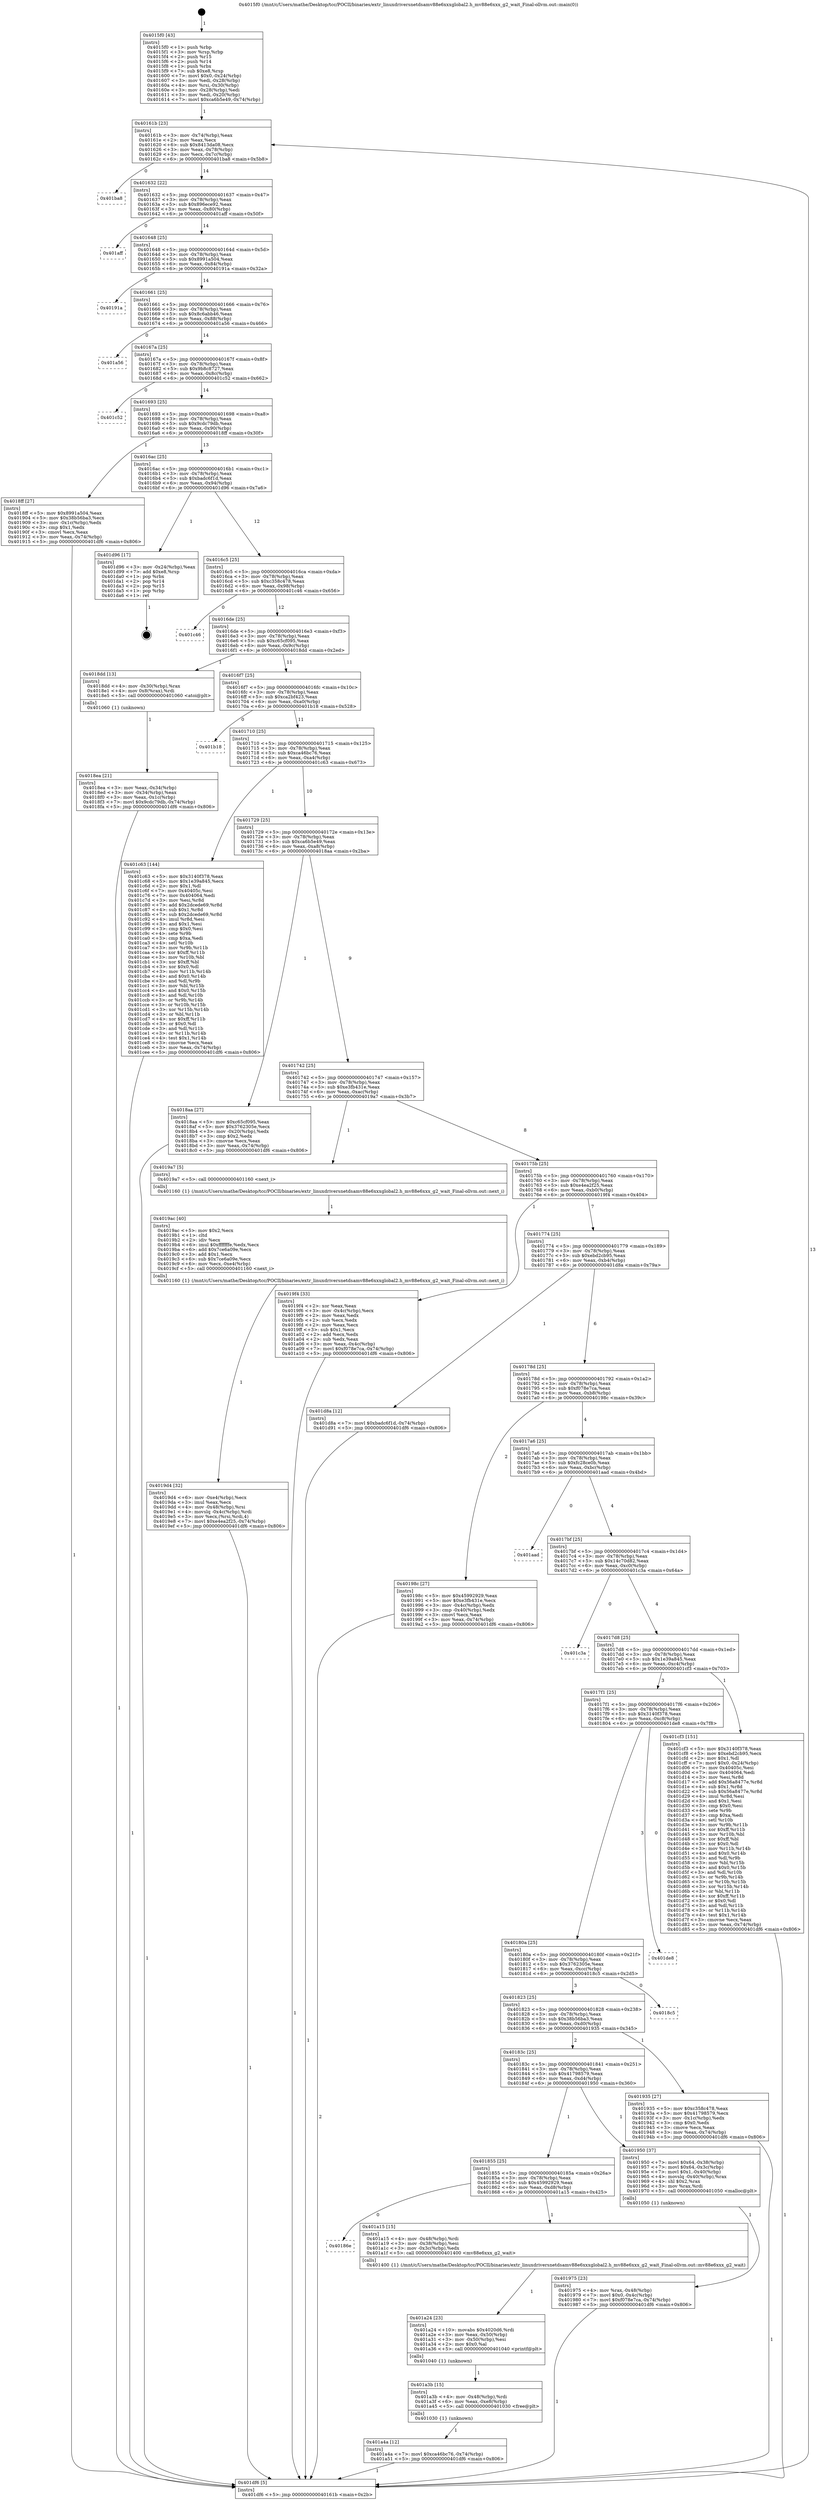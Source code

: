 digraph "0x4015f0" {
  label = "0x4015f0 (/mnt/c/Users/mathe/Desktop/tcc/POCII/binaries/extr_linuxdriversnetdsamv88e6xxxglobal2.h_mv88e6xxx_g2_wait_Final-ollvm.out::main(0))"
  labelloc = "t"
  node[shape=record]

  Entry [label="",width=0.3,height=0.3,shape=circle,fillcolor=black,style=filled]
  "0x40161b" [label="{
     0x40161b [23]\l
     | [instrs]\l
     &nbsp;&nbsp;0x40161b \<+3\>: mov -0x74(%rbp),%eax\l
     &nbsp;&nbsp;0x40161e \<+2\>: mov %eax,%ecx\l
     &nbsp;&nbsp;0x401620 \<+6\>: sub $0x8413da08,%ecx\l
     &nbsp;&nbsp;0x401626 \<+3\>: mov %eax,-0x78(%rbp)\l
     &nbsp;&nbsp;0x401629 \<+3\>: mov %ecx,-0x7c(%rbp)\l
     &nbsp;&nbsp;0x40162c \<+6\>: je 0000000000401ba8 \<main+0x5b8\>\l
  }"]
  "0x401ba8" [label="{
     0x401ba8\l
  }", style=dashed]
  "0x401632" [label="{
     0x401632 [22]\l
     | [instrs]\l
     &nbsp;&nbsp;0x401632 \<+5\>: jmp 0000000000401637 \<main+0x47\>\l
     &nbsp;&nbsp;0x401637 \<+3\>: mov -0x78(%rbp),%eax\l
     &nbsp;&nbsp;0x40163a \<+5\>: sub $0x896ece92,%eax\l
     &nbsp;&nbsp;0x40163f \<+3\>: mov %eax,-0x80(%rbp)\l
     &nbsp;&nbsp;0x401642 \<+6\>: je 0000000000401aff \<main+0x50f\>\l
  }"]
  Exit [label="",width=0.3,height=0.3,shape=circle,fillcolor=black,style=filled,peripheries=2]
  "0x401aff" [label="{
     0x401aff\l
  }", style=dashed]
  "0x401648" [label="{
     0x401648 [25]\l
     | [instrs]\l
     &nbsp;&nbsp;0x401648 \<+5\>: jmp 000000000040164d \<main+0x5d\>\l
     &nbsp;&nbsp;0x40164d \<+3\>: mov -0x78(%rbp),%eax\l
     &nbsp;&nbsp;0x401650 \<+5\>: sub $0x8991a504,%eax\l
     &nbsp;&nbsp;0x401655 \<+6\>: mov %eax,-0x84(%rbp)\l
     &nbsp;&nbsp;0x40165b \<+6\>: je 000000000040191a \<main+0x32a\>\l
  }"]
  "0x401a4a" [label="{
     0x401a4a [12]\l
     | [instrs]\l
     &nbsp;&nbsp;0x401a4a \<+7\>: movl $0xca46bc76,-0x74(%rbp)\l
     &nbsp;&nbsp;0x401a51 \<+5\>: jmp 0000000000401df6 \<main+0x806\>\l
  }"]
  "0x40191a" [label="{
     0x40191a\l
  }", style=dashed]
  "0x401661" [label="{
     0x401661 [25]\l
     | [instrs]\l
     &nbsp;&nbsp;0x401661 \<+5\>: jmp 0000000000401666 \<main+0x76\>\l
     &nbsp;&nbsp;0x401666 \<+3\>: mov -0x78(%rbp),%eax\l
     &nbsp;&nbsp;0x401669 \<+5\>: sub $0x8c6abb46,%eax\l
     &nbsp;&nbsp;0x40166e \<+6\>: mov %eax,-0x88(%rbp)\l
     &nbsp;&nbsp;0x401674 \<+6\>: je 0000000000401a56 \<main+0x466\>\l
  }"]
  "0x401a3b" [label="{
     0x401a3b [15]\l
     | [instrs]\l
     &nbsp;&nbsp;0x401a3b \<+4\>: mov -0x48(%rbp),%rdi\l
     &nbsp;&nbsp;0x401a3f \<+6\>: mov %eax,-0xe8(%rbp)\l
     &nbsp;&nbsp;0x401a45 \<+5\>: call 0000000000401030 \<free@plt\>\l
     | [calls]\l
     &nbsp;&nbsp;0x401030 \{1\} (unknown)\l
  }"]
  "0x401a56" [label="{
     0x401a56\l
  }", style=dashed]
  "0x40167a" [label="{
     0x40167a [25]\l
     | [instrs]\l
     &nbsp;&nbsp;0x40167a \<+5\>: jmp 000000000040167f \<main+0x8f\>\l
     &nbsp;&nbsp;0x40167f \<+3\>: mov -0x78(%rbp),%eax\l
     &nbsp;&nbsp;0x401682 \<+5\>: sub $0x9b8c8727,%eax\l
     &nbsp;&nbsp;0x401687 \<+6\>: mov %eax,-0x8c(%rbp)\l
     &nbsp;&nbsp;0x40168d \<+6\>: je 0000000000401c52 \<main+0x662\>\l
  }"]
  "0x401a24" [label="{
     0x401a24 [23]\l
     | [instrs]\l
     &nbsp;&nbsp;0x401a24 \<+10\>: movabs $0x4020d6,%rdi\l
     &nbsp;&nbsp;0x401a2e \<+3\>: mov %eax,-0x50(%rbp)\l
     &nbsp;&nbsp;0x401a31 \<+3\>: mov -0x50(%rbp),%esi\l
     &nbsp;&nbsp;0x401a34 \<+2\>: mov $0x0,%al\l
     &nbsp;&nbsp;0x401a36 \<+5\>: call 0000000000401040 \<printf@plt\>\l
     | [calls]\l
     &nbsp;&nbsp;0x401040 \{1\} (unknown)\l
  }"]
  "0x401c52" [label="{
     0x401c52\l
  }", style=dashed]
  "0x401693" [label="{
     0x401693 [25]\l
     | [instrs]\l
     &nbsp;&nbsp;0x401693 \<+5\>: jmp 0000000000401698 \<main+0xa8\>\l
     &nbsp;&nbsp;0x401698 \<+3\>: mov -0x78(%rbp),%eax\l
     &nbsp;&nbsp;0x40169b \<+5\>: sub $0x9cdc79db,%eax\l
     &nbsp;&nbsp;0x4016a0 \<+6\>: mov %eax,-0x90(%rbp)\l
     &nbsp;&nbsp;0x4016a6 \<+6\>: je 00000000004018ff \<main+0x30f\>\l
  }"]
  "0x40186e" [label="{
     0x40186e\l
  }", style=dashed]
  "0x4018ff" [label="{
     0x4018ff [27]\l
     | [instrs]\l
     &nbsp;&nbsp;0x4018ff \<+5\>: mov $0x8991a504,%eax\l
     &nbsp;&nbsp;0x401904 \<+5\>: mov $0x38b56ba3,%ecx\l
     &nbsp;&nbsp;0x401909 \<+3\>: mov -0x1c(%rbp),%edx\l
     &nbsp;&nbsp;0x40190c \<+3\>: cmp $0x1,%edx\l
     &nbsp;&nbsp;0x40190f \<+3\>: cmovl %ecx,%eax\l
     &nbsp;&nbsp;0x401912 \<+3\>: mov %eax,-0x74(%rbp)\l
     &nbsp;&nbsp;0x401915 \<+5\>: jmp 0000000000401df6 \<main+0x806\>\l
  }"]
  "0x4016ac" [label="{
     0x4016ac [25]\l
     | [instrs]\l
     &nbsp;&nbsp;0x4016ac \<+5\>: jmp 00000000004016b1 \<main+0xc1\>\l
     &nbsp;&nbsp;0x4016b1 \<+3\>: mov -0x78(%rbp),%eax\l
     &nbsp;&nbsp;0x4016b4 \<+5\>: sub $0xbadc6f1d,%eax\l
     &nbsp;&nbsp;0x4016b9 \<+6\>: mov %eax,-0x94(%rbp)\l
     &nbsp;&nbsp;0x4016bf \<+6\>: je 0000000000401d96 \<main+0x7a6\>\l
  }"]
  "0x401a15" [label="{
     0x401a15 [15]\l
     | [instrs]\l
     &nbsp;&nbsp;0x401a15 \<+4\>: mov -0x48(%rbp),%rdi\l
     &nbsp;&nbsp;0x401a19 \<+3\>: mov -0x38(%rbp),%esi\l
     &nbsp;&nbsp;0x401a1c \<+3\>: mov -0x3c(%rbp),%edx\l
     &nbsp;&nbsp;0x401a1f \<+5\>: call 0000000000401400 \<mv88e6xxx_g2_wait\>\l
     | [calls]\l
     &nbsp;&nbsp;0x401400 \{1\} (/mnt/c/Users/mathe/Desktop/tcc/POCII/binaries/extr_linuxdriversnetdsamv88e6xxxglobal2.h_mv88e6xxx_g2_wait_Final-ollvm.out::mv88e6xxx_g2_wait)\l
  }"]
  "0x401d96" [label="{
     0x401d96 [17]\l
     | [instrs]\l
     &nbsp;&nbsp;0x401d96 \<+3\>: mov -0x24(%rbp),%eax\l
     &nbsp;&nbsp;0x401d99 \<+7\>: add $0xe8,%rsp\l
     &nbsp;&nbsp;0x401da0 \<+1\>: pop %rbx\l
     &nbsp;&nbsp;0x401da1 \<+2\>: pop %r14\l
     &nbsp;&nbsp;0x401da3 \<+2\>: pop %r15\l
     &nbsp;&nbsp;0x401da5 \<+1\>: pop %rbp\l
     &nbsp;&nbsp;0x401da6 \<+1\>: ret\l
  }"]
  "0x4016c5" [label="{
     0x4016c5 [25]\l
     | [instrs]\l
     &nbsp;&nbsp;0x4016c5 \<+5\>: jmp 00000000004016ca \<main+0xda\>\l
     &nbsp;&nbsp;0x4016ca \<+3\>: mov -0x78(%rbp),%eax\l
     &nbsp;&nbsp;0x4016cd \<+5\>: sub $0xc358c478,%eax\l
     &nbsp;&nbsp;0x4016d2 \<+6\>: mov %eax,-0x98(%rbp)\l
     &nbsp;&nbsp;0x4016d8 \<+6\>: je 0000000000401c46 \<main+0x656\>\l
  }"]
  "0x4019d4" [label="{
     0x4019d4 [32]\l
     | [instrs]\l
     &nbsp;&nbsp;0x4019d4 \<+6\>: mov -0xe4(%rbp),%ecx\l
     &nbsp;&nbsp;0x4019da \<+3\>: imul %eax,%ecx\l
     &nbsp;&nbsp;0x4019dd \<+4\>: mov -0x48(%rbp),%rsi\l
     &nbsp;&nbsp;0x4019e1 \<+4\>: movslq -0x4c(%rbp),%rdi\l
     &nbsp;&nbsp;0x4019e5 \<+3\>: mov %ecx,(%rsi,%rdi,4)\l
     &nbsp;&nbsp;0x4019e8 \<+7\>: movl $0xe4ea2f25,-0x74(%rbp)\l
     &nbsp;&nbsp;0x4019ef \<+5\>: jmp 0000000000401df6 \<main+0x806\>\l
  }"]
  "0x401c46" [label="{
     0x401c46\l
  }", style=dashed]
  "0x4016de" [label="{
     0x4016de [25]\l
     | [instrs]\l
     &nbsp;&nbsp;0x4016de \<+5\>: jmp 00000000004016e3 \<main+0xf3\>\l
     &nbsp;&nbsp;0x4016e3 \<+3\>: mov -0x78(%rbp),%eax\l
     &nbsp;&nbsp;0x4016e6 \<+5\>: sub $0xc65cf095,%eax\l
     &nbsp;&nbsp;0x4016eb \<+6\>: mov %eax,-0x9c(%rbp)\l
     &nbsp;&nbsp;0x4016f1 \<+6\>: je 00000000004018dd \<main+0x2ed\>\l
  }"]
  "0x4019ac" [label="{
     0x4019ac [40]\l
     | [instrs]\l
     &nbsp;&nbsp;0x4019ac \<+5\>: mov $0x2,%ecx\l
     &nbsp;&nbsp;0x4019b1 \<+1\>: cltd\l
     &nbsp;&nbsp;0x4019b2 \<+2\>: idiv %ecx\l
     &nbsp;&nbsp;0x4019b4 \<+6\>: imul $0xfffffffe,%edx,%ecx\l
     &nbsp;&nbsp;0x4019ba \<+6\>: add $0x7ce6a09e,%ecx\l
     &nbsp;&nbsp;0x4019c0 \<+3\>: add $0x1,%ecx\l
     &nbsp;&nbsp;0x4019c3 \<+6\>: sub $0x7ce6a09e,%ecx\l
     &nbsp;&nbsp;0x4019c9 \<+6\>: mov %ecx,-0xe4(%rbp)\l
     &nbsp;&nbsp;0x4019cf \<+5\>: call 0000000000401160 \<next_i\>\l
     | [calls]\l
     &nbsp;&nbsp;0x401160 \{1\} (/mnt/c/Users/mathe/Desktop/tcc/POCII/binaries/extr_linuxdriversnetdsamv88e6xxxglobal2.h_mv88e6xxx_g2_wait_Final-ollvm.out::next_i)\l
  }"]
  "0x4018dd" [label="{
     0x4018dd [13]\l
     | [instrs]\l
     &nbsp;&nbsp;0x4018dd \<+4\>: mov -0x30(%rbp),%rax\l
     &nbsp;&nbsp;0x4018e1 \<+4\>: mov 0x8(%rax),%rdi\l
     &nbsp;&nbsp;0x4018e5 \<+5\>: call 0000000000401060 \<atoi@plt\>\l
     | [calls]\l
     &nbsp;&nbsp;0x401060 \{1\} (unknown)\l
  }"]
  "0x4016f7" [label="{
     0x4016f7 [25]\l
     | [instrs]\l
     &nbsp;&nbsp;0x4016f7 \<+5\>: jmp 00000000004016fc \<main+0x10c\>\l
     &nbsp;&nbsp;0x4016fc \<+3\>: mov -0x78(%rbp),%eax\l
     &nbsp;&nbsp;0x4016ff \<+5\>: sub $0xca2bf423,%eax\l
     &nbsp;&nbsp;0x401704 \<+6\>: mov %eax,-0xa0(%rbp)\l
     &nbsp;&nbsp;0x40170a \<+6\>: je 0000000000401b18 \<main+0x528\>\l
  }"]
  "0x401975" [label="{
     0x401975 [23]\l
     | [instrs]\l
     &nbsp;&nbsp;0x401975 \<+4\>: mov %rax,-0x48(%rbp)\l
     &nbsp;&nbsp;0x401979 \<+7\>: movl $0x0,-0x4c(%rbp)\l
     &nbsp;&nbsp;0x401980 \<+7\>: movl $0xf078e7ca,-0x74(%rbp)\l
     &nbsp;&nbsp;0x401987 \<+5\>: jmp 0000000000401df6 \<main+0x806\>\l
  }"]
  "0x401b18" [label="{
     0x401b18\l
  }", style=dashed]
  "0x401710" [label="{
     0x401710 [25]\l
     | [instrs]\l
     &nbsp;&nbsp;0x401710 \<+5\>: jmp 0000000000401715 \<main+0x125\>\l
     &nbsp;&nbsp;0x401715 \<+3\>: mov -0x78(%rbp),%eax\l
     &nbsp;&nbsp;0x401718 \<+5\>: sub $0xca46bc76,%eax\l
     &nbsp;&nbsp;0x40171d \<+6\>: mov %eax,-0xa4(%rbp)\l
     &nbsp;&nbsp;0x401723 \<+6\>: je 0000000000401c63 \<main+0x673\>\l
  }"]
  "0x401855" [label="{
     0x401855 [25]\l
     | [instrs]\l
     &nbsp;&nbsp;0x401855 \<+5\>: jmp 000000000040185a \<main+0x26a\>\l
     &nbsp;&nbsp;0x40185a \<+3\>: mov -0x78(%rbp),%eax\l
     &nbsp;&nbsp;0x40185d \<+5\>: sub $0x45992929,%eax\l
     &nbsp;&nbsp;0x401862 \<+6\>: mov %eax,-0xd8(%rbp)\l
     &nbsp;&nbsp;0x401868 \<+6\>: je 0000000000401a15 \<main+0x425\>\l
  }"]
  "0x401c63" [label="{
     0x401c63 [144]\l
     | [instrs]\l
     &nbsp;&nbsp;0x401c63 \<+5\>: mov $0x3140f378,%eax\l
     &nbsp;&nbsp;0x401c68 \<+5\>: mov $0x1e39a845,%ecx\l
     &nbsp;&nbsp;0x401c6d \<+2\>: mov $0x1,%dl\l
     &nbsp;&nbsp;0x401c6f \<+7\>: mov 0x40405c,%esi\l
     &nbsp;&nbsp;0x401c76 \<+7\>: mov 0x404064,%edi\l
     &nbsp;&nbsp;0x401c7d \<+3\>: mov %esi,%r8d\l
     &nbsp;&nbsp;0x401c80 \<+7\>: add $0x2dcede69,%r8d\l
     &nbsp;&nbsp;0x401c87 \<+4\>: sub $0x1,%r8d\l
     &nbsp;&nbsp;0x401c8b \<+7\>: sub $0x2dcede69,%r8d\l
     &nbsp;&nbsp;0x401c92 \<+4\>: imul %r8d,%esi\l
     &nbsp;&nbsp;0x401c96 \<+3\>: and $0x1,%esi\l
     &nbsp;&nbsp;0x401c99 \<+3\>: cmp $0x0,%esi\l
     &nbsp;&nbsp;0x401c9c \<+4\>: sete %r9b\l
     &nbsp;&nbsp;0x401ca0 \<+3\>: cmp $0xa,%edi\l
     &nbsp;&nbsp;0x401ca3 \<+4\>: setl %r10b\l
     &nbsp;&nbsp;0x401ca7 \<+3\>: mov %r9b,%r11b\l
     &nbsp;&nbsp;0x401caa \<+4\>: xor $0xff,%r11b\l
     &nbsp;&nbsp;0x401cae \<+3\>: mov %r10b,%bl\l
     &nbsp;&nbsp;0x401cb1 \<+3\>: xor $0xff,%bl\l
     &nbsp;&nbsp;0x401cb4 \<+3\>: xor $0x0,%dl\l
     &nbsp;&nbsp;0x401cb7 \<+3\>: mov %r11b,%r14b\l
     &nbsp;&nbsp;0x401cba \<+4\>: and $0x0,%r14b\l
     &nbsp;&nbsp;0x401cbe \<+3\>: and %dl,%r9b\l
     &nbsp;&nbsp;0x401cc1 \<+3\>: mov %bl,%r15b\l
     &nbsp;&nbsp;0x401cc4 \<+4\>: and $0x0,%r15b\l
     &nbsp;&nbsp;0x401cc8 \<+3\>: and %dl,%r10b\l
     &nbsp;&nbsp;0x401ccb \<+3\>: or %r9b,%r14b\l
     &nbsp;&nbsp;0x401cce \<+3\>: or %r10b,%r15b\l
     &nbsp;&nbsp;0x401cd1 \<+3\>: xor %r15b,%r14b\l
     &nbsp;&nbsp;0x401cd4 \<+3\>: or %bl,%r11b\l
     &nbsp;&nbsp;0x401cd7 \<+4\>: xor $0xff,%r11b\l
     &nbsp;&nbsp;0x401cdb \<+3\>: or $0x0,%dl\l
     &nbsp;&nbsp;0x401cde \<+3\>: and %dl,%r11b\l
     &nbsp;&nbsp;0x401ce1 \<+3\>: or %r11b,%r14b\l
     &nbsp;&nbsp;0x401ce4 \<+4\>: test $0x1,%r14b\l
     &nbsp;&nbsp;0x401ce8 \<+3\>: cmovne %ecx,%eax\l
     &nbsp;&nbsp;0x401ceb \<+3\>: mov %eax,-0x74(%rbp)\l
     &nbsp;&nbsp;0x401cee \<+5\>: jmp 0000000000401df6 \<main+0x806\>\l
  }"]
  "0x401729" [label="{
     0x401729 [25]\l
     | [instrs]\l
     &nbsp;&nbsp;0x401729 \<+5\>: jmp 000000000040172e \<main+0x13e\>\l
     &nbsp;&nbsp;0x40172e \<+3\>: mov -0x78(%rbp),%eax\l
     &nbsp;&nbsp;0x401731 \<+5\>: sub $0xca6b5e49,%eax\l
     &nbsp;&nbsp;0x401736 \<+6\>: mov %eax,-0xa8(%rbp)\l
     &nbsp;&nbsp;0x40173c \<+6\>: je 00000000004018aa \<main+0x2ba\>\l
  }"]
  "0x401950" [label="{
     0x401950 [37]\l
     | [instrs]\l
     &nbsp;&nbsp;0x401950 \<+7\>: movl $0x64,-0x38(%rbp)\l
     &nbsp;&nbsp;0x401957 \<+7\>: movl $0x64,-0x3c(%rbp)\l
     &nbsp;&nbsp;0x40195e \<+7\>: movl $0x1,-0x40(%rbp)\l
     &nbsp;&nbsp;0x401965 \<+4\>: movslq -0x40(%rbp),%rax\l
     &nbsp;&nbsp;0x401969 \<+4\>: shl $0x2,%rax\l
     &nbsp;&nbsp;0x40196d \<+3\>: mov %rax,%rdi\l
     &nbsp;&nbsp;0x401970 \<+5\>: call 0000000000401050 \<malloc@plt\>\l
     | [calls]\l
     &nbsp;&nbsp;0x401050 \{1\} (unknown)\l
  }"]
  "0x4018aa" [label="{
     0x4018aa [27]\l
     | [instrs]\l
     &nbsp;&nbsp;0x4018aa \<+5\>: mov $0xc65cf095,%eax\l
     &nbsp;&nbsp;0x4018af \<+5\>: mov $0x3762305e,%ecx\l
     &nbsp;&nbsp;0x4018b4 \<+3\>: mov -0x20(%rbp),%edx\l
     &nbsp;&nbsp;0x4018b7 \<+3\>: cmp $0x2,%edx\l
     &nbsp;&nbsp;0x4018ba \<+3\>: cmovne %ecx,%eax\l
     &nbsp;&nbsp;0x4018bd \<+3\>: mov %eax,-0x74(%rbp)\l
     &nbsp;&nbsp;0x4018c0 \<+5\>: jmp 0000000000401df6 \<main+0x806\>\l
  }"]
  "0x401742" [label="{
     0x401742 [25]\l
     | [instrs]\l
     &nbsp;&nbsp;0x401742 \<+5\>: jmp 0000000000401747 \<main+0x157\>\l
     &nbsp;&nbsp;0x401747 \<+3\>: mov -0x78(%rbp),%eax\l
     &nbsp;&nbsp;0x40174a \<+5\>: sub $0xe3fb431e,%eax\l
     &nbsp;&nbsp;0x40174f \<+6\>: mov %eax,-0xac(%rbp)\l
     &nbsp;&nbsp;0x401755 \<+6\>: je 00000000004019a7 \<main+0x3b7\>\l
  }"]
  "0x401df6" [label="{
     0x401df6 [5]\l
     | [instrs]\l
     &nbsp;&nbsp;0x401df6 \<+5\>: jmp 000000000040161b \<main+0x2b\>\l
  }"]
  "0x4015f0" [label="{
     0x4015f0 [43]\l
     | [instrs]\l
     &nbsp;&nbsp;0x4015f0 \<+1\>: push %rbp\l
     &nbsp;&nbsp;0x4015f1 \<+3\>: mov %rsp,%rbp\l
     &nbsp;&nbsp;0x4015f4 \<+2\>: push %r15\l
     &nbsp;&nbsp;0x4015f6 \<+2\>: push %r14\l
     &nbsp;&nbsp;0x4015f8 \<+1\>: push %rbx\l
     &nbsp;&nbsp;0x4015f9 \<+7\>: sub $0xe8,%rsp\l
     &nbsp;&nbsp;0x401600 \<+7\>: movl $0x0,-0x24(%rbp)\l
     &nbsp;&nbsp;0x401607 \<+3\>: mov %edi,-0x28(%rbp)\l
     &nbsp;&nbsp;0x40160a \<+4\>: mov %rsi,-0x30(%rbp)\l
     &nbsp;&nbsp;0x40160e \<+3\>: mov -0x28(%rbp),%edi\l
     &nbsp;&nbsp;0x401611 \<+3\>: mov %edi,-0x20(%rbp)\l
     &nbsp;&nbsp;0x401614 \<+7\>: movl $0xca6b5e49,-0x74(%rbp)\l
  }"]
  "0x4018ea" [label="{
     0x4018ea [21]\l
     | [instrs]\l
     &nbsp;&nbsp;0x4018ea \<+3\>: mov %eax,-0x34(%rbp)\l
     &nbsp;&nbsp;0x4018ed \<+3\>: mov -0x34(%rbp),%eax\l
     &nbsp;&nbsp;0x4018f0 \<+3\>: mov %eax,-0x1c(%rbp)\l
     &nbsp;&nbsp;0x4018f3 \<+7\>: movl $0x9cdc79db,-0x74(%rbp)\l
     &nbsp;&nbsp;0x4018fa \<+5\>: jmp 0000000000401df6 \<main+0x806\>\l
  }"]
  "0x40183c" [label="{
     0x40183c [25]\l
     | [instrs]\l
     &nbsp;&nbsp;0x40183c \<+5\>: jmp 0000000000401841 \<main+0x251\>\l
     &nbsp;&nbsp;0x401841 \<+3\>: mov -0x78(%rbp),%eax\l
     &nbsp;&nbsp;0x401844 \<+5\>: sub $0x41798579,%eax\l
     &nbsp;&nbsp;0x401849 \<+6\>: mov %eax,-0xd4(%rbp)\l
     &nbsp;&nbsp;0x40184f \<+6\>: je 0000000000401950 \<main+0x360\>\l
  }"]
  "0x4019a7" [label="{
     0x4019a7 [5]\l
     | [instrs]\l
     &nbsp;&nbsp;0x4019a7 \<+5\>: call 0000000000401160 \<next_i\>\l
     | [calls]\l
     &nbsp;&nbsp;0x401160 \{1\} (/mnt/c/Users/mathe/Desktop/tcc/POCII/binaries/extr_linuxdriversnetdsamv88e6xxxglobal2.h_mv88e6xxx_g2_wait_Final-ollvm.out::next_i)\l
  }"]
  "0x40175b" [label="{
     0x40175b [25]\l
     | [instrs]\l
     &nbsp;&nbsp;0x40175b \<+5\>: jmp 0000000000401760 \<main+0x170\>\l
     &nbsp;&nbsp;0x401760 \<+3\>: mov -0x78(%rbp),%eax\l
     &nbsp;&nbsp;0x401763 \<+5\>: sub $0xe4ea2f25,%eax\l
     &nbsp;&nbsp;0x401768 \<+6\>: mov %eax,-0xb0(%rbp)\l
     &nbsp;&nbsp;0x40176e \<+6\>: je 00000000004019f4 \<main+0x404\>\l
  }"]
  "0x401935" [label="{
     0x401935 [27]\l
     | [instrs]\l
     &nbsp;&nbsp;0x401935 \<+5\>: mov $0xc358c478,%eax\l
     &nbsp;&nbsp;0x40193a \<+5\>: mov $0x41798579,%ecx\l
     &nbsp;&nbsp;0x40193f \<+3\>: mov -0x1c(%rbp),%edx\l
     &nbsp;&nbsp;0x401942 \<+3\>: cmp $0x0,%edx\l
     &nbsp;&nbsp;0x401945 \<+3\>: cmove %ecx,%eax\l
     &nbsp;&nbsp;0x401948 \<+3\>: mov %eax,-0x74(%rbp)\l
     &nbsp;&nbsp;0x40194b \<+5\>: jmp 0000000000401df6 \<main+0x806\>\l
  }"]
  "0x4019f4" [label="{
     0x4019f4 [33]\l
     | [instrs]\l
     &nbsp;&nbsp;0x4019f4 \<+2\>: xor %eax,%eax\l
     &nbsp;&nbsp;0x4019f6 \<+3\>: mov -0x4c(%rbp),%ecx\l
     &nbsp;&nbsp;0x4019f9 \<+2\>: mov %eax,%edx\l
     &nbsp;&nbsp;0x4019fb \<+2\>: sub %ecx,%edx\l
     &nbsp;&nbsp;0x4019fd \<+2\>: mov %eax,%ecx\l
     &nbsp;&nbsp;0x4019ff \<+3\>: sub $0x1,%ecx\l
     &nbsp;&nbsp;0x401a02 \<+2\>: add %ecx,%edx\l
     &nbsp;&nbsp;0x401a04 \<+2\>: sub %edx,%eax\l
     &nbsp;&nbsp;0x401a06 \<+3\>: mov %eax,-0x4c(%rbp)\l
     &nbsp;&nbsp;0x401a09 \<+7\>: movl $0xf078e7ca,-0x74(%rbp)\l
     &nbsp;&nbsp;0x401a10 \<+5\>: jmp 0000000000401df6 \<main+0x806\>\l
  }"]
  "0x401774" [label="{
     0x401774 [25]\l
     | [instrs]\l
     &nbsp;&nbsp;0x401774 \<+5\>: jmp 0000000000401779 \<main+0x189\>\l
     &nbsp;&nbsp;0x401779 \<+3\>: mov -0x78(%rbp),%eax\l
     &nbsp;&nbsp;0x40177c \<+5\>: sub $0xebd2cb95,%eax\l
     &nbsp;&nbsp;0x401781 \<+6\>: mov %eax,-0xb4(%rbp)\l
     &nbsp;&nbsp;0x401787 \<+6\>: je 0000000000401d8a \<main+0x79a\>\l
  }"]
  "0x401823" [label="{
     0x401823 [25]\l
     | [instrs]\l
     &nbsp;&nbsp;0x401823 \<+5\>: jmp 0000000000401828 \<main+0x238\>\l
     &nbsp;&nbsp;0x401828 \<+3\>: mov -0x78(%rbp),%eax\l
     &nbsp;&nbsp;0x40182b \<+5\>: sub $0x38b56ba3,%eax\l
     &nbsp;&nbsp;0x401830 \<+6\>: mov %eax,-0xd0(%rbp)\l
     &nbsp;&nbsp;0x401836 \<+6\>: je 0000000000401935 \<main+0x345\>\l
  }"]
  "0x401d8a" [label="{
     0x401d8a [12]\l
     | [instrs]\l
     &nbsp;&nbsp;0x401d8a \<+7\>: movl $0xbadc6f1d,-0x74(%rbp)\l
     &nbsp;&nbsp;0x401d91 \<+5\>: jmp 0000000000401df6 \<main+0x806\>\l
  }"]
  "0x40178d" [label="{
     0x40178d [25]\l
     | [instrs]\l
     &nbsp;&nbsp;0x40178d \<+5\>: jmp 0000000000401792 \<main+0x1a2\>\l
     &nbsp;&nbsp;0x401792 \<+3\>: mov -0x78(%rbp),%eax\l
     &nbsp;&nbsp;0x401795 \<+5\>: sub $0xf078e7ca,%eax\l
     &nbsp;&nbsp;0x40179a \<+6\>: mov %eax,-0xb8(%rbp)\l
     &nbsp;&nbsp;0x4017a0 \<+6\>: je 000000000040198c \<main+0x39c\>\l
  }"]
  "0x4018c5" [label="{
     0x4018c5\l
  }", style=dashed]
  "0x40198c" [label="{
     0x40198c [27]\l
     | [instrs]\l
     &nbsp;&nbsp;0x40198c \<+5\>: mov $0x45992929,%eax\l
     &nbsp;&nbsp;0x401991 \<+5\>: mov $0xe3fb431e,%ecx\l
     &nbsp;&nbsp;0x401996 \<+3\>: mov -0x4c(%rbp),%edx\l
     &nbsp;&nbsp;0x401999 \<+3\>: cmp -0x40(%rbp),%edx\l
     &nbsp;&nbsp;0x40199c \<+3\>: cmovl %ecx,%eax\l
     &nbsp;&nbsp;0x40199f \<+3\>: mov %eax,-0x74(%rbp)\l
     &nbsp;&nbsp;0x4019a2 \<+5\>: jmp 0000000000401df6 \<main+0x806\>\l
  }"]
  "0x4017a6" [label="{
     0x4017a6 [25]\l
     | [instrs]\l
     &nbsp;&nbsp;0x4017a6 \<+5\>: jmp 00000000004017ab \<main+0x1bb\>\l
     &nbsp;&nbsp;0x4017ab \<+3\>: mov -0x78(%rbp),%eax\l
     &nbsp;&nbsp;0x4017ae \<+5\>: sub $0xfc28ce0b,%eax\l
     &nbsp;&nbsp;0x4017b3 \<+6\>: mov %eax,-0xbc(%rbp)\l
     &nbsp;&nbsp;0x4017b9 \<+6\>: je 0000000000401aad \<main+0x4bd\>\l
  }"]
  "0x40180a" [label="{
     0x40180a [25]\l
     | [instrs]\l
     &nbsp;&nbsp;0x40180a \<+5\>: jmp 000000000040180f \<main+0x21f\>\l
     &nbsp;&nbsp;0x40180f \<+3\>: mov -0x78(%rbp),%eax\l
     &nbsp;&nbsp;0x401812 \<+5\>: sub $0x3762305e,%eax\l
     &nbsp;&nbsp;0x401817 \<+6\>: mov %eax,-0xcc(%rbp)\l
     &nbsp;&nbsp;0x40181d \<+6\>: je 00000000004018c5 \<main+0x2d5\>\l
  }"]
  "0x401aad" [label="{
     0x401aad\l
  }", style=dashed]
  "0x4017bf" [label="{
     0x4017bf [25]\l
     | [instrs]\l
     &nbsp;&nbsp;0x4017bf \<+5\>: jmp 00000000004017c4 \<main+0x1d4\>\l
     &nbsp;&nbsp;0x4017c4 \<+3\>: mov -0x78(%rbp),%eax\l
     &nbsp;&nbsp;0x4017c7 \<+5\>: sub $0x14c70d82,%eax\l
     &nbsp;&nbsp;0x4017cc \<+6\>: mov %eax,-0xc0(%rbp)\l
     &nbsp;&nbsp;0x4017d2 \<+6\>: je 0000000000401c3a \<main+0x64a\>\l
  }"]
  "0x401de8" [label="{
     0x401de8\l
  }", style=dashed]
  "0x401c3a" [label="{
     0x401c3a\l
  }", style=dashed]
  "0x4017d8" [label="{
     0x4017d8 [25]\l
     | [instrs]\l
     &nbsp;&nbsp;0x4017d8 \<+5\>: jmp 00000000004017dd \<main+0x1ed\>\l
     &nbsp;&nbsp;0x4017dd \<+3\>: mov -0x78(%rbp),%eax\l
     &nbsp;&nbsp;0x4017e0 \<+5\>: sub $0x1e39a845,%eax\l
     &nbsp;&nbsp;0x4017e5 \<+6\>: mov %eax,-0xc4(%rbp)\l
     &nbsp;&nbsp;0x4017eb \<+6\>: je 0000000000401cf3 \<main+0x703\>\l
  }"]
  "0x4017f1" [label="{
     0x4017f1 [25]\l
     | [instrs]\l
     &nbsp;&nbsp;0x4017f1 \<+5\>: jmp 00000000004017f6 \<main+0x206\>\l
     &nbsp;&nbsp;0x4017f6 \<+3\>: mov -0x78(%rbp),%eax\l
     &nbsp;&nbsp;0x4017f9 \<+5\>: sub $0x3140f378,%eax\l
     &nbsp;&nbsp;0x4017fe \<+6\>: mov %eax,-0xc8(%rbp)\l
     &nbsp;&nbsp;0x401804 \<+6\>: je 0000000000401de8 \<main+0x7f8\>\l
  }"]
  "0x401cf3" [label="{
     0x401cf3 [151]\l
     | [instrs]\l
     &nbsp;&nbsp;0x401cf3 \<+5\>: mov $0x3140f378,%eax\l
     &nbsp;&nbsp;0x401cf8 \<+5\>: mov $0xebd2cb95,%ecx\l
     &nbsp;&nbsp;0x401cfd \<+2\>: mov $0x1,%dl\l
     &nbsp;&nbsp;0x401cff \<+7\>: movl $0x0,-0x24(%rbp)\l
     &nbsp;&nbsp;0x401d06 \<+7\>: mov 0x40405c,%esi\l
     &nbsp;&nbsp;0x401d0d \<+7\>: mov 0x404064,%edi\l
     &nbsp;&nbsp;0x401d14 \<+3\>: mov %esi,%r8d\l
     &nbsp;&nbsp;0x401d17 \<+7\>: add $0x56a8477e,%r8d\l
     &nbsp;&nbsp;0x401d1e \<+4\>: sub $0x1,%r8d\l
     &nbsp;&nbsp;0x401d22 \<+7\>: sub $0x56a8477e,%r8d\l
     &nbsp;&nbsp;0x401d29 \<+4\>: imul %r8d,%esi\l
     &nbsp;&nbsp;0x401d2d \<+3\>: and $0x1,%esi\l
     &nbsp;&nbsp;0x401d30 \<+3\>: cmp $0x0,%esi\l
     &nbsp;&nbsp;0x401d33 \<+4\>: sete %r9b\l
     &nbsp;&nbsp;0x401d37 \<+3\>: cmp $0xa,%edi\l
     &nbsp;&nbsp;0x401d3a \<+4\>: setl %r10b\l
     &nbsp;&nbsp;0x401d3e \<+3\>: mov %r9b,%r11b\l
     &nbsp;&nbsp;0x401d41 \<+4\>: xor $0xff,%r11b\l
     &nbsp;&nbsp;0x401d45 \<+3\>: mov %r10b,%bl\l
     &nbsp;&nbsp;0x401d48 \<+3\>: xor $0xff,%bl\l
     &nbsp;&nbsp;0x401d4b \<+3\>: xor $0x0,%dl\l
     &nbsp;&nbsp;0x401d4e \<+3\>: mov %r11b,%r14b\l
     &nbsp;&nbsp;0x401d51 \<+4\>: and $0x0,%r14b\l
     &nbsp;&nbsp;0x401d55 \<+3\>: and %dl,%r9b\l
     &nbsp;&nbsp;0x401d58 \<+3\>: mov %bl,%r15b\l
     &nbsp;&nbsp;0x401d5b \<+4\>: and $0x0,%r15b\l
     &nbsp;&nbsp;0x401d5f \<+3\>: and %dl,%r10b\l
     &nbsp;&nbsp;0x401d62 \<+3\>: or %r9b,%r14b\l
     &nbsp;&nbsp;0x401d65 \<+3\>: or %r10b,%r15b\l
     &nbsp;&nbsp;0x401d68 \<+3\>: xor %r15b,%r14b\l
     &nbsp;&nbsp;0x401d6b \<+3\>: or %bl,%r11b\l
     &nbsp;&nbsp;0x401d6e \<+4\>: xor $0xff,%r11b\l
     &nbsp;&nbsp;0x401d72 \<+3\>: or $0x0,%dl\l
     &nbsp;&nbsp;0x401d75 \<+3\>: and %dl,%r11b\l
     &nbsp;&nbsp;0x401d78 \<+3\>: or %r11b,%r14b\l
     &nbsp;&nbsp;0x401d7b \<+4\>: test $0x1,%r14b\l
     &nbsp;&nbsp;0x401d7f \<+3\>: cmovne %ecx,%eax\l
     &nbsp;&nbsp;0x401d82 \<+3\>: mov %eax,-0x74(%rbp)\l
     &nbsp;&nbsp;0x401d85 \<+5\>: jmp 0000000000401df6 \<main+0x806\>\l
  }"]
  Entry -> "0x4015f0" [label=" 1"]
  "0x40161b" -> "0x401ba8" [label=" 0"]
  "0x40161b" -> "0x401632" [label=" 14"]
  "0x401d96" -> Exit [label=" 1"]
  "0x401632" -> "0x401aff" [label=" 0"]
  "0x401632" -> "0x401648" [label=" 14"]
  "0x401d8a" -> "0x401df6" [label=" 1"]
  "0x401648" -> "0x40191a" [label=" 0"]
  "0x401648" -> "0x401661" [label=" 14"]
  "0x401cf3" -> "0x401df6" [label=" 1"]
  "0x401661" -> "0x401a56" [label=" 0"]
  "0x401661" -> "0x40167a" [label=" 14"]
  "0x401c63" -> "0x401df6" [label=" 1"]
  "0x40167a" -> "0x401c52" [label=" 0"]
  "0x40167a" -> "0x401693" [label=" 14"]
  "0x401a4a" -> "0x401df6" [label=" 1"]
  "0x401693" -> "0x4018ff" [label=" 1"]
  "0x401693" -> "0x4016ac" [label=" 13"]
  "0x401a3b" -> "0x401a4a" [label=" 1"]
  "0x4016ac" -> "0x401d96" [label=" 1"]
  "0x4016ac" -> "0x4016c5" [label=" 12"]
  "0x401a24" -> "0x401a3b" [label=" 1"]
  "0x4016c5" -> "0x401c46" [label=" 0"]
  "0x4016c5" -> "0x4016de" [label=" 12"]
  "0x401855" -> "0x40186e" [label=" 0"]
  "0x4016de" -> "0x4018dd" [label=" 1"]
  "0x4016de" -> "0x4016f7" [label=" 11"]
  "0x401855" -> "0x401a15" [label=" 1"]
  "0x4016f7" -> "0x401b18" [label=" 0"]
  "0x4016f7" -> "0x401710" [label=" 11"]
  "0x401a15" -> "0x401a24" [label=" 1"]
  "0x401710" -> "0x401c63" [label=" 1"]
  "0x401710" -> "0x401729" [label=" 10"]
  "0x4019f4" -> "0x401df6" [label=" 1"]
  "0x401729" -> "0x4018aa" [label=" 1"]
  "0x401729" -> "0x401742" [label=" 9"]
  "0x4018aa" -> "0x401df6" [label=" 1"]
  "0x4015f0" -> "0x40161b" [label=" 1"]
  "0x401df6" -> "0x40161b" [label=" 13"]
  "0x4018dd" -> "0x4018ea" [label=" 1"]
  "0x4018ea" -> "0x401df6" [label=" 1"]
  "0x4018ff" -> "0x401df6" [label=" 1"]
  "0x4019d4" -> "0x401df6" [label=" 1"]
  "0x401742" -> "0x4019a7" [label=" 1"]
  "0x401742" -> "0x40175b" [label=" 8"]
  "0x4019a7" -> "0x4019ac" [label=" 1"]
  "0x40175b" -> "0x4019f4" [label=" 1"]
  "0x40175b" -> "0x401774" [label=" 7"]
  "0x40198c" -> "0x401df6" [label=" 2"]
  "0x401774" -> "0x401d8a" [label=" 1"]
  "0x401774" -> "0x40178d" [label=" 6"]
  "0x401950" -> "0x401975" [label=" 1"]
  "0x40178d" -> "0x40198c" [label=" 2"]
  "0x40178d" -> "0x4017a6" [label=" 4"]
  "0x40183c" -> "0x401855" [label=" 1"]
  "0x4017a6" -> "0x401aad" [label=" 0"]
  "0x4017a6" -> "0x4017bf" [label=" 4"]
  "0x4019ac" -> "0x4019d4" [label=" 1"]
  "0x4017bf" -> "0x401c3a" [label=" 0"]
  "0x4017bf" -> "0x4017d8" [label=" 4"]
  "0x401935" -> "0x401df6" [label=" 1"]
  "0x4017d8" -> "0x401cf3" [label=" 1"]
  "0x4017d8" -> "0x4017f1" [label=" 3"]
  "0x401823" -> "0x40183c" [label=" 2"]
  "0x4017f1" -> "0x401de8" [label=" 0"]
  "0x4017f1" -> "0x40180a" [label=" 3"]
  "0x40183c" -> "0x401950" [label=" 1"]
  "0x40180a" -> "0x4018c5" [label=" 0"]
  "0x40180a" -> "0x401823" [label=" 3"]
  "0x401975" -> "0x401df6" [label=" 1"]
  "0x401823" -> "0x401935" [label=" 1"]
}
